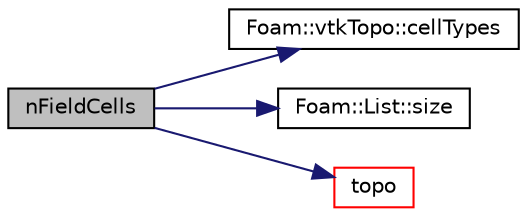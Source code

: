 digraph "nFieldCells"
{
  bgcolor="transparent";
  edge [fontname="Helvetica",fontsize="10",labelfontname="Helvetica",labelfontsize="10"];
  node [fontname="Helvetica",fontsize="10",shape=record];
  rankdir="LR";
  Node74 [label="nFieldCells",height=0.2,width=0.4,color="black", fillcolor="grey75", style="filled", fontcolor="black"];
  Node74 -> Node75 [color="midnightblue",fontsize="10",style="solid",fontname="Helvetica"];
  Node75 [label="Foam::vtkTopo::cellTypes",height=0.2,width=0.4,color="black",URL="$a32813.html#a05d8f6834ae8f9e4e1a29304ba45bf77"];
  Node74 -> Node76 [color="midnightblue",fontsize="10",style="solid",fontname="Helvetica"];
  Node76 [label="Foam::List::size",height=0.2,width=0.4,color="black",URL="$a26833.html#a8a5f6fa29bd4b500caf186f60245b384",tooltip="Override size to be inconsistent with allocated storage. "];
  Node74 -> Node77 [color="midnightblue",fontsize="10",style="solid",fontname="Helvetica"];
  Node77 [label="topo",height=0.2,width=0.4,color="red",URL="$a32793.html#ab77ab4001f9a5d0307ba287b8f23d744",tooltip="topology "];
}
